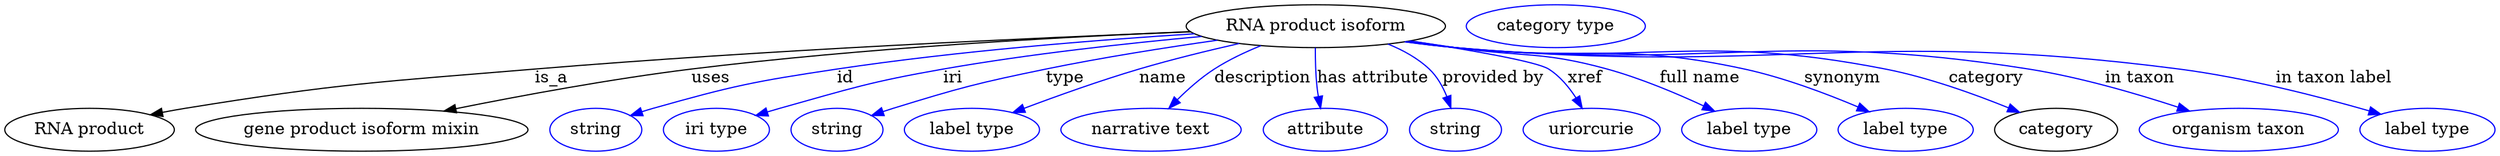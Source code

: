 digraph {
	graph [bb="0,0,2082.4,123"];
	node [label="\N"];
	"RNA product isoform"	[height=0.5,
		label="RNA product isoform",
		pos="1094.8,105",
		width=3.015];
	"RNA product"	[height=0.5,
		pos="70.844,18",
		width=1.9679];
	"RNA product isoform" -> "RNA product"	[label=is_a,
		lp="457.84,61.5",
		pos="e,121.92,30.626 990.14,100.26 861.4,95.218 636.3,84.998 443.84,69 313.25,58.144 280.2,56.978 150.84,36 144.68,35.001 138.28,33.843 \
131.89,32.611"];
	"gene product isoform mixin"	[height=0.5,
		pos="298.84,18",
		width=3.8635];
	"RNA product isoform" -> "gene product isoform mixin"	[label=uses,
		lp="591.34,61.5",
		pos="e,367.71,33.69 989.44,100.37 884.16,95.929 717.84,86.709 574.84,69 507.96,60.718 432.74,46.779 377.73,35.719"];
	id	[color=blue,
		height=0.5,
		label=string,
		pos="493.84,18",
		width=1.0652];
	"RNA product isoform" -> id	[color=blue,
		label=id,
		lp="703.84,61.5",
		pos="e,522.84,29.954 993.43,98.507 912.76,93.313 797.17,84.034 696.84,69 627.19,58.562 609.63,55.131 541.84,36 538.74,35.124 535.54,34.151 \
532.35,33.129",
		style=solid];
	iri	[color=blue,
		height=0.5,
		label="iri type",
		pos="594.84,18",
		width=1.2277];
	"RNA product isoform" -> iri	[color=blue,
		label=iri,
		lp="793.84,61.5",
		pos="e,628.15,29.879 999.74,96.291 938.41,90.566 857.09,81.566 785.84,69 724.17,58.121 709.19,52.747 648.84,36 645.27,35.009 641.58,33.941 \
637.88,32.84",
		style=solid];
	type	[color=blue,
		height=0.5,
		label=string,
		pos="695.84,18",
		width=1.0652];
	"RNA product isoform" -> type	[color=blue,
		label=type,
		lp="885.84,61.5",
		pos="e,724.78,29.944 1012.5,93.199 969.73,87.088 916.78,78.723 869.84,69 812.74,57.17 798.55,53.27 742.84,36 740.09,35.145 737.25,34.225 \
734.4,33.271",
		style=solid];
	name	[color=blue,
		height=0.5,
		label="label type",
		pos="808.84,18",
		width=1.5707];
	"RNA product isoform" -> name	[color=blue,
		label=name,
		lp="967.84,61.5",
		pos="e,842.76,32.403 1030.8,90.376 1004.8,84.443 974.75,77.014 947.84,69 915.45,59.349 879.56,46.381 852.37,36.07",
		style=solid];
	description	[color=blue,
		height=0.5,
		label="narrative text",
		pos="958.84,18",
		width=2.0943];
	"RNA product isoform" -> description	[color=blue,
		label=description,
		lp="1050.3,61.5",
		pos="e,973.1,36.011 1048.2,88.554 1035.3,83.284 1021.6,76.732 1009.8,69 999.12,61.925 988.72,52.383 980.14,43.532",
		style=solid];
	"has attribute"	[color=blue,
		height=0.5,
		label=attribute,
		pos="1103.8,18",
		width=1.4443];
	"RNA product isoform" -> "has attribute"	[color=blue,
		label="has attribute",
		lp="1142.8,61.5",
		pos="e,1099.2,35.966 1094.3,86.814 1094.2,77.14 1094.5,64.858 1095.8,54 1096.2,51.309 1096.6,48.522 1097.1,45.749",
		style=solid];
	"provided by"	[color=blue,
		height=0.5,
		label=string,
		pos="1211.8,18",
		width=1.0652];
	"RNA product isoform" -> "provided by"	[color=blue,
		label="provided by",
		lp="1243.3,61.5",
		pos="e,1207.9,36.312 1155.3,89.995 1167.8,84.953 1180.1,78.151 1189.8,69 1196.5,62.743 1201.3,54.117 1204.6,45.79",
		style=solid];
	xref	[color=blue,
		height=0.5,
		label=uriorcurie,
		pos="1325.8,18",
		width=1.5887];
	"RNA product isoform" -> xref	[color=blue,
		label=xref,
		lp="1320.3,61.5",
		pos="e,1317.9,36.061 1174,92.66 1223.5,85.072 1279.8,75.348 1289.8,69 1299.2,63.099 1306.9,53.797 1312.7,44.808",
		style=solid];
	"full name"	[color=blue,
		height=0.5,
		label="label type",
		pos="1457.8,18",
		width=1.5707];
	"RNA product isoform" -> "full name"	[color=blue,
		label="full name",
		lp="1416.3,61.5",
		pos="e,1428.8,33.708 1173.5,92.532 1186.3,90.675 1199.4,88.779 1211.8,87 1268.3,78.901 1283.9,84.167 1338.8,69 1366.8,61.297 1396.8,48.634 \
1419.7,37.979",
		style=solid];
	synonym	[color=blue,
		height=0.5,
		label="label type",
		pos="1588.8,18",
		width=1.5707];
	"RNA product isoform" -> synonym	[color=blue,
		label=synonym,
		lp="1535.8,61.5",
		pos="e,1558.2,33.164 1171.2,92.117 1184.7,90.239 1198.7,88.444 1211.8,87 1319.1,75.239 1348.5,91.955 1453.8,69 1486.8,61.822 1522.5,48.321 \
1548.9,37.156",
		style=solid];
	category	[height=0.5,
		pos="1714.8,18",
		width=1.4263];
	"RNA product isoform" -> category	[color=blue,
		label=category,
		lp="1656.3,61.5",
		pos="e,1684.3,32.553 1170.2,91.978 1184.1,90.08 1198.4,88.314 1211.8,87 1371.3,71.465 1414.6,99.752 1571.8,69 1607.6,62 1646.6,47.915 \
1674.8,36.474",
		style=solid];
	"in taxon"	[color=blue,
		height=0.5,
		label="organism taxon",
		pos="1867.8,18",
		width=2.3109];
	"RNA product isoform" -> "in taxon"	[color=blue,
		label="in taxon",
		lp="1784.8,61.5",
		pos="e,1826.5,33.783 1169.6,91.925 1183.6,90.007 1198.1,88.248 1211.8,87 1424.4,67.624 1481,102.41 1691.8,69 1734.7,62.213 1781.9,48.445 \
1816.6,37.072",
		style=solid];
	"in taxon label"	[color=blue,
		height=0.5,
		label="label type",
		pos="2025.8,18",
		width=1.5707];
	"RNA product isoform" -> "in taxon label"	[color=blue,
		label="in taxon label",
		lp="1947.3,61.5",
		pos="e,1986.8,31.03 1169.3,91.88 1183.4,89.955 1198,88.204 1211.8,87 1480.3,63.589 1550.6,103.67 1817.8,69 1873.3,61.811 1935.4,45.805 \
1977.2,33.826",
		style=solid];
	"named thing_category"	[color=blue,
		height=0.5,
		label="category type",
		pos="1295.8,105",
		width=2.0762];
}
